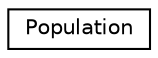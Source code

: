 digraph "Graphical Class Hierarchy"
{
  edge [fontname="Helvetica",fontsize="10",labelfontname="Helvetica",labelfontsize="10"];
  node [fontname="Helvetica",fontsize="10",shape=record];
  rankdir="LR";
  Node0 [label="Population",height=0.2,width=0.4,color="black", fillcolor="white", style="filled",URL="$class_population.html"];
}
